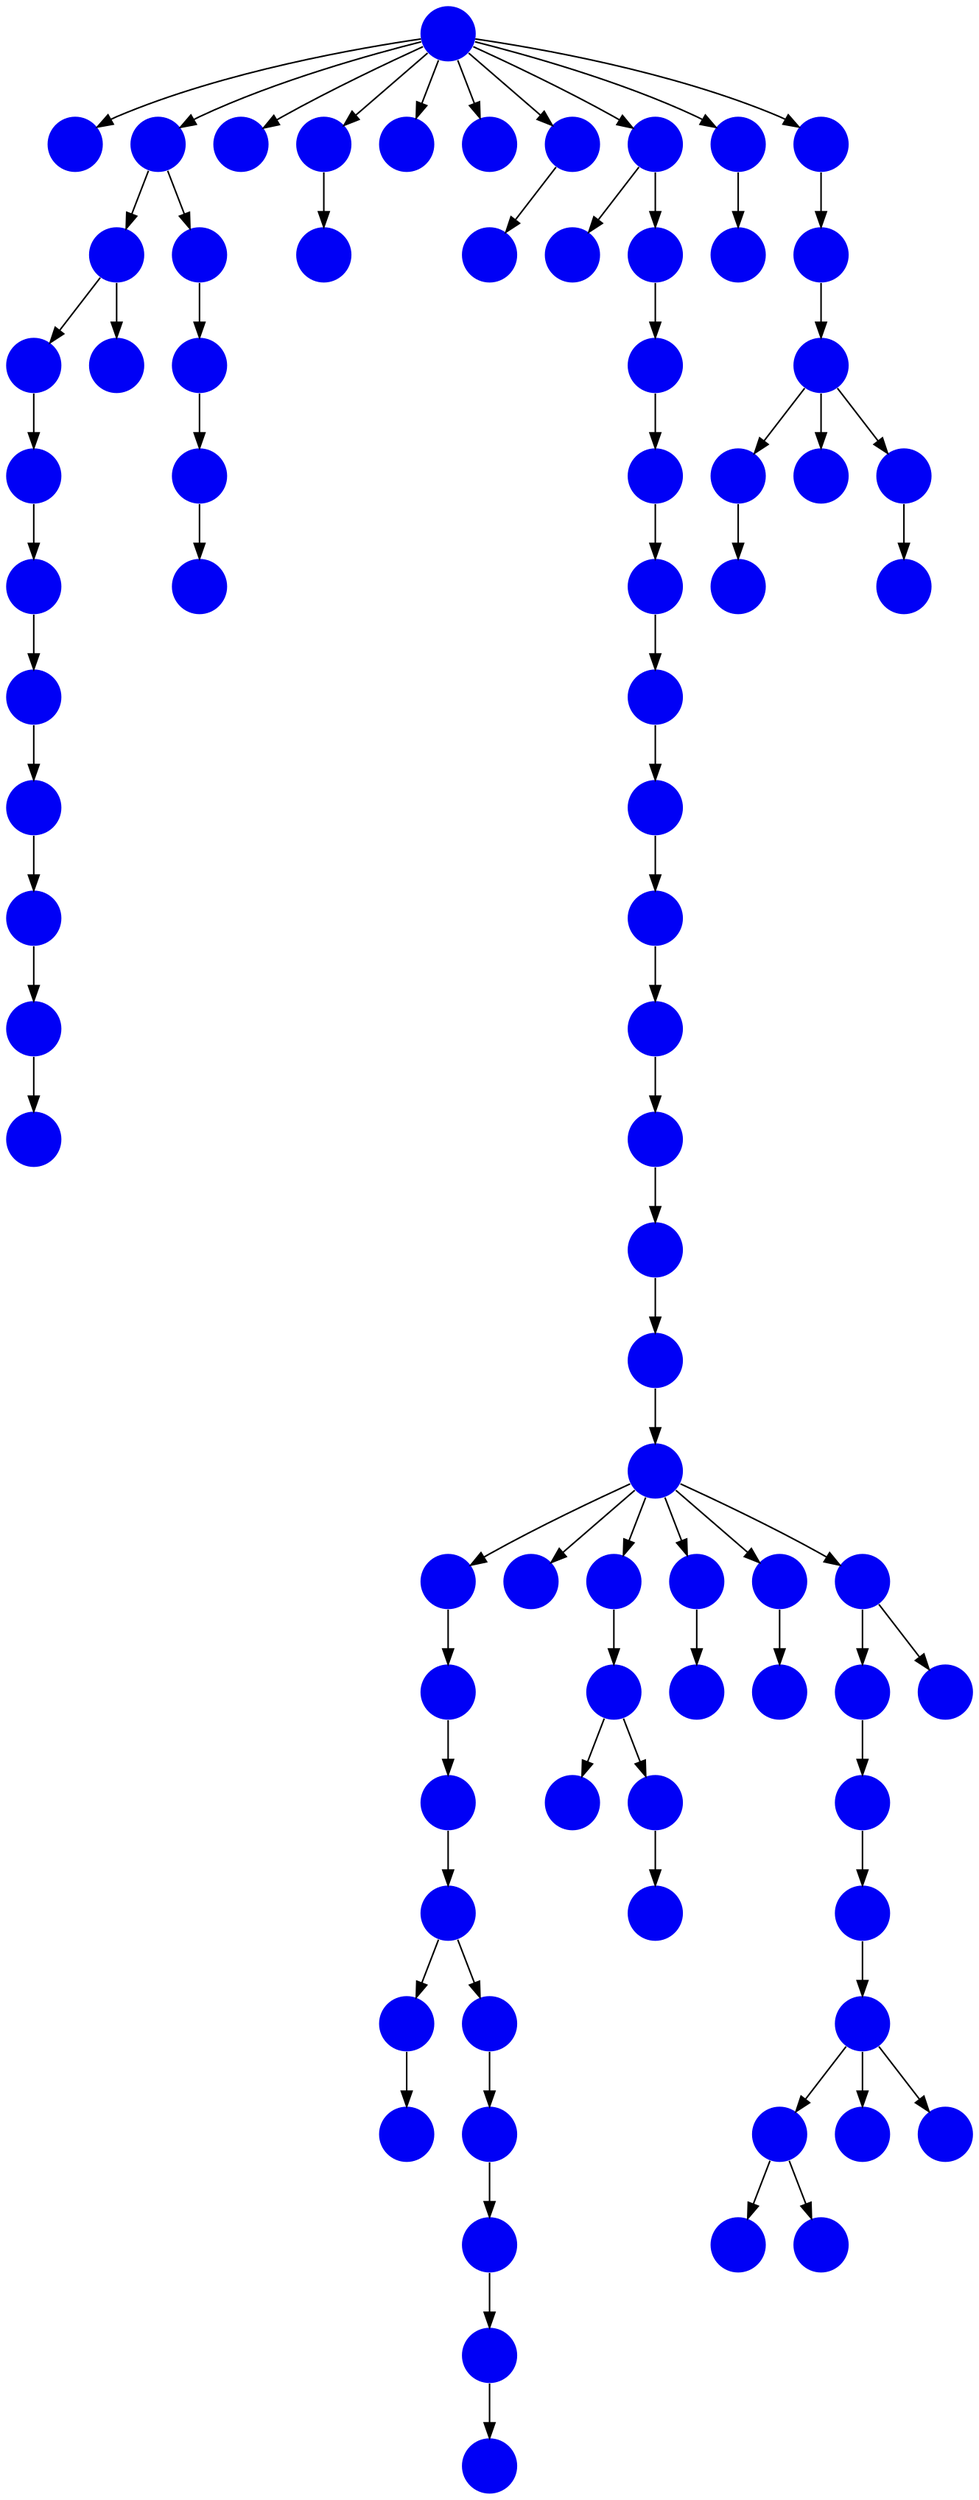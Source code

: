 digraph{
0 [tooltip = "D", penwidth = 0, style = filled, fillcolor = "#0000f6", shape = circle, label = ""]
1 [tooltip = "D", penwidth = 0, style = filled, fillcolor = "#0000f6", shape = circle, label = ""]
2 [tooltip = "D", penwidth = 0, style = filled, fillcolor = "#0000f6", shape = circle, label = ""]
3 [tooltip = "D", penwidth = 0, style = filled, fillcolor = "#0000f6", shape = circle, label = ""]
4 [tooltip = "D", penwidth = 0, style = filled, fillcolor = "#0000f6", shape = circle, label = ""]
5 [tooltip = "D", penwidth = 0, style = filled, fillcolor = "#0000f6", shape = circle, label = ""]
6 [tooltip = "D", penwidth = 0, style = filled, fillcolor = "#0000f6", shape = circle, label = ""]
7 [tooltip = "D", penwidth = 0, style = filled, fillcolor = "#0000f6", shape = circle, label = ""]
8 [tooltip = "D", penwidth = 0, style = filled, fillcolor = "#0000f6", shape = circle, label = ""]
9 [tooltip = "D", penwidth = 0, style = filled, fillcolor = "#0000f6", shape = circle, label = ""]
10 [tooltip = "D", penwidth = 0, style = filled, fillcolor = "#0000f6", shape = circle, label = ""]
11 [tooltip = "D", penwidth = 0, style = filled, fillcolor = "#0000f6", shape = circle, label = ""]
12 [tooltip = "D", penwidth = 0, style = filled, fillcolor = "#0000f6", shape = circle, label = ""]
13 [tooltip = "D", penwidth = 0, style = filled, fillcolor = "#0000f6", shape = circle, label = ""]
14 [tooltip = "D", penwidth = 0, style = filled, fillcolor = "#0000f6", shape = circle, label = ""]
15 [tooltip = "D", penwidth = 0, style = filled, fillcolor = "#0000f6", shape = circle, label = ""]
16 [tooltip = "D", penwidth = 0, style = filled, fillcolor = "#0000f6", shape = circle, label = ""]
17 [tooltip = "D", penwidth = 0, style = filled, fillcolor = "#0000f6", shape = circle, label = ""]
18 [tooltip = "D", penwidth = 0, style = filled, fillcolor = "#0000f6", shape = circle, label = ""]
19 [tooltip = "D", penwidth = 0, style = filled, fillcolor = "#0000f6", shape = circle, label = ""]
20 [tooltip = "D", penwidth = 0, style = filled, fillcolor = "#0000f6", shape = circle, label = ""]
21 [tooltip = "D", penwidth = 0, style = filled, fillcolor = "#0000f6", shape = circle, label = ""]
22 [tooltip = "D", penwidth = 0, style = filled, fillcolor = "#0000f6", shape = circle, label = ""]
23 [tooltip = "D", penwidth = 0, style = filled, fillcolor = "#0000f6", shape = circle, label = ""]
24 [tooltip = "D", penwidth = 0, style = filled, fillcolor = "#0000f6", shape = circle, label = ""]
25 [tooltip = "D", penwidth = 0, style = filled, fillcolor = "#0000f6", shape = circle, label = ""]
26 [tooltip = "D", penwidth = 0, style = filled, fillcolor = "#0000f6", shape = circle, label = ""]
27 [tooltip = "D", penwidth = 0, style = filled, fillcolor = "#0000f6", shape = circle, label = ""]
28 [tooltip = "D", penwidth = 0, style = filled, fillcolor = "#0000f6", shape = circle, label = ""]
29 [tooltip = "D", penwidth = 0, style = filled, fillcolor = "#0000f6", shape = circle, label = ""]
30 [tooltip = "D", penwidth = 0, style = filled, fillcolor = "#0000f6", shape = circle, label = ""]
31 [tooltip = "D", penwidth = 0, style = filled, fillcolor = "#0000f6", shape = circle, label = ""]
32 [tooltip = "D", penwidth = 0, style = filled, fillcolor = "#0000f6", shape = circle, label = ""]
33 [tooltip = "D", penwidth = 0, style = filled, fillcolor = "#0000f6", shape = circle, label = ""]
34 [tooltip = "D", penwidth = 0, style = filled, fillcolor = "#0000f6", shape = circle, label = ""]
35 [tooltip = "D", penwidth = 0, style = filled, fillcolor = "#0000f6", shape = circle, label = ""]
36 [tooltip = "D", penwidth = 0, style = filled, fillcolor = "#0000f6", shape = circle, label = ""]
37 [tooltip = "D", penwidth = 0, style = filled, fillcolor = "#0000f6", shape = circle, label = ""]
38 [tooltip = "D", penwidth = 0, style = filled, fillcolor = "#0000f6", shape = circle, label = ""]
39 [tooltip = "D", penwidth = 0, style = filled, fillcolor = "#0000f6", shape = circle, label = ""]
40 [tooltip = "D", penwidth = 0, style = filled, fillcolor = "#0000f6", shape = circle, label = ""]
41 [tooltip = "D", penwidth = 0, style = filled, fillcolor = "#0000f6", shape = circle, label = ""]
42 [tooltip = "D", penwidth = 0, style = filled, fillcolor = "#0000f6", shape = circle, label = ""]
43 [tooltip = "D", penwidth = 0, style = filled, fillcolor = "#0000f6", shape = circle, label = ""]
44 [tooltip = "D", penwidth = 0, style = filled, fillcolor = "#0000f6", shape = circle, label = ""]
45 [tooltip = "D", penwidth = 0, style = filled, fillcolor = "#0000f6", shape = circle, label = ""]
46 [tooltip = "D", penwidth = 0, style = filled, fillcolor = "#0000f6", shape = circle, label = ""]
47 [tooltip = "D", penwidth = 0, style = filled, fillcolor = "#0000f6", shape = circle, label = ""]
48 [tooltip = "D", penwidth = 0, style = filled, fillcolor = "#0000f6", shape = circle, label = ""]
49 [tooltip = "D", penwidth = 0, style = filled, fillcolor = "#0000f6", shape = circle, label = ""]
50 [tooltip = "D", penwidth = 0, style = filled, fillcolor = "#0000f6", shape = circle, label = ""]
51 [tooltip = "D", penwidth = 0, style = filled, fillcolor = "#0000f6", shape = circle, label = ""]
52 [tooltip = "D", penwidth = 0, style = filled, fillcolor = "#0000f6", shape = circle, label = ""]
53 [tooltip = "D", penwidth = 0, style = filled, fillcolor = "#0000f6", shape = circle, label = ""]
54 [tooltip = "D", penwidth = 0, style = filled, fillcolor = "#0000f6", shape = circle, label = ""]
55 [tooltip = "D", penwidth = 0, style = filled, fillcolor = "#0000f6", shape = circle, label = ""]
56 [tooltip = "D", penwidth = 0, style = filled, fillcolor = "#0000f6", shape = circle, label = ""]
57 [tooltip = "D", penwidth = 0, style = filled, fillcolor = "#0000f6", shape = circle, label = ""]
58 [tooltip = "D", penwidth = 0, style = filled, fillcolor = "#0000f6", shape = circle, label = ""]
59 [tooltip = "D", penwidth = 0, style = filled, fillcolor = "#0000f6", shape = circle, label = ""]
60 [tooltip = "D", penwidth = 0, style = filled, fillcolor = "#0000f6", shape = circle, label = ""]
61 [tooltip = "D", penwidth = 0, style = filled, fillcolor = "#0000f6", shape = circle, label = ""]
62 [tooltip = "D", penwidth = 0, style = filled, fillcolor = "#0000f6", shape = circle, label = ""]
63 [tooltip = "D", penwidth = 0, style = filled, fillcolor = "#0000f6", shape = circle, label = ""]
64 [tooltip = "D", penwidth = 0, style = filled, fillcolor = "#0000f6", shape = circle, label = ""]
65 [tooltip = "D", penwidth = 0, style = filled, fillcolor = "#0000f6", shape = circle, label = ""]
66 [tooltip = "D", penwidth = 0, style = filled, fillcolor = "#0000f6", shape = circle, label = ""]
67 [tooltip = "D", penwidth = 0, style = filled, fillcolor = "#0000f6", shape = circle, label = ""]
68 [tooltip = "D", penwidth = 0, style = filled, fillcolor = "#0000f6", shape = circle, label = ""]
69 [tooltip = "D", penwidth = 0, style = filled, fillcolor = "#0000f6", shape = circle, label = ""]
70 [tooltip = "D", penwidth = 0, style = filled, fillcolor = "#0000f6", shape = circle, label = ""]
71 [tooltip = "D", penwidth = 0, style = filled, fillcolor = "#0000f6", shape = circle, label = ""]
72 [tooltip = "D", penwidth = 0, style = filled, fillcolor = "#0000f6", shape = circle, label = ""]
73 [tooltip = "D", penwidth = 0, style = filled, fillcolor = "#0000f6", shape = circle, label = ""]
74 [tooltip = "D", penwidth = 0, style = filled, fillcolor = "#0000f6", shape = circle, label = ""]
75 [tooltip = "D", penwidth = 0, style = filled, fillcolor = "#0000f6", shape = circle, label = ""]
76 [tooltip = "D", penwidth = 0, style = filled, fillcolor = "#0000f6", shape = circle, label = ""]
77 [tooltip = "D", penwidth = 0, style = filled, fillcolor = "#0000f6", shape = circle, label = ""]
78 [tooltip = "D", penwidth = 0, style = filled, fillcolor = "#0000f6", shape = circle, label = ""]
79 [tooltip = "D", penwidth = 0, style = filled, fillcolor = "#0000f6", shape = circle, label = ""]
7 -> 3
70 -> 73
3 -> 25
62 -> 64
54 -> 45
0 -> 20
57 -> 50
21 -> 28
3 -> 11
65 -> 79
33 -> 18
22 -> 9
70 -> 66
4 -> 22
6 -> 12
2 -> 5
18 -> 30
63 -> 62
64 -> 58
32 -> 33
56 -> 54
44 -> 52
17 -> 42
45 -> 57
4 -> 8
30 -> 23
6 -> 0
4 -> 13
45 -> 59
41 -> 43
46 -> 53
55 -> 65
29 -> 27
4 -> 1
75 -> 77
47 -> 44
38 -> 41
36 -> 35
19 -> 6
79 -> 76
35 -> 34
4 -> 14
5 -> 24
4 -> 16
77 -> 70
69 -> 75
15 -> 29
66 -> 67
65 -> 68
40 -> 39
45 -> 51
44 -> 61
27 -> 31
34 -> 37
13 -> 10
61 -> 63
66 -> 71
7 -> 36
74 -> 69
53 -> 47
45 -> 74
70 -> 72
21 -> 32
4 -> 7
45 -> 46
26 -> 19
43 -> 49
4 -> 17
45 -> 55
4 -> 26
49 -> 56
74 -> 78
23 -> 38
31 -> 2
4 -> 21
11 -> 15
6 -> 40
59 -> 60
52 -> 48
}